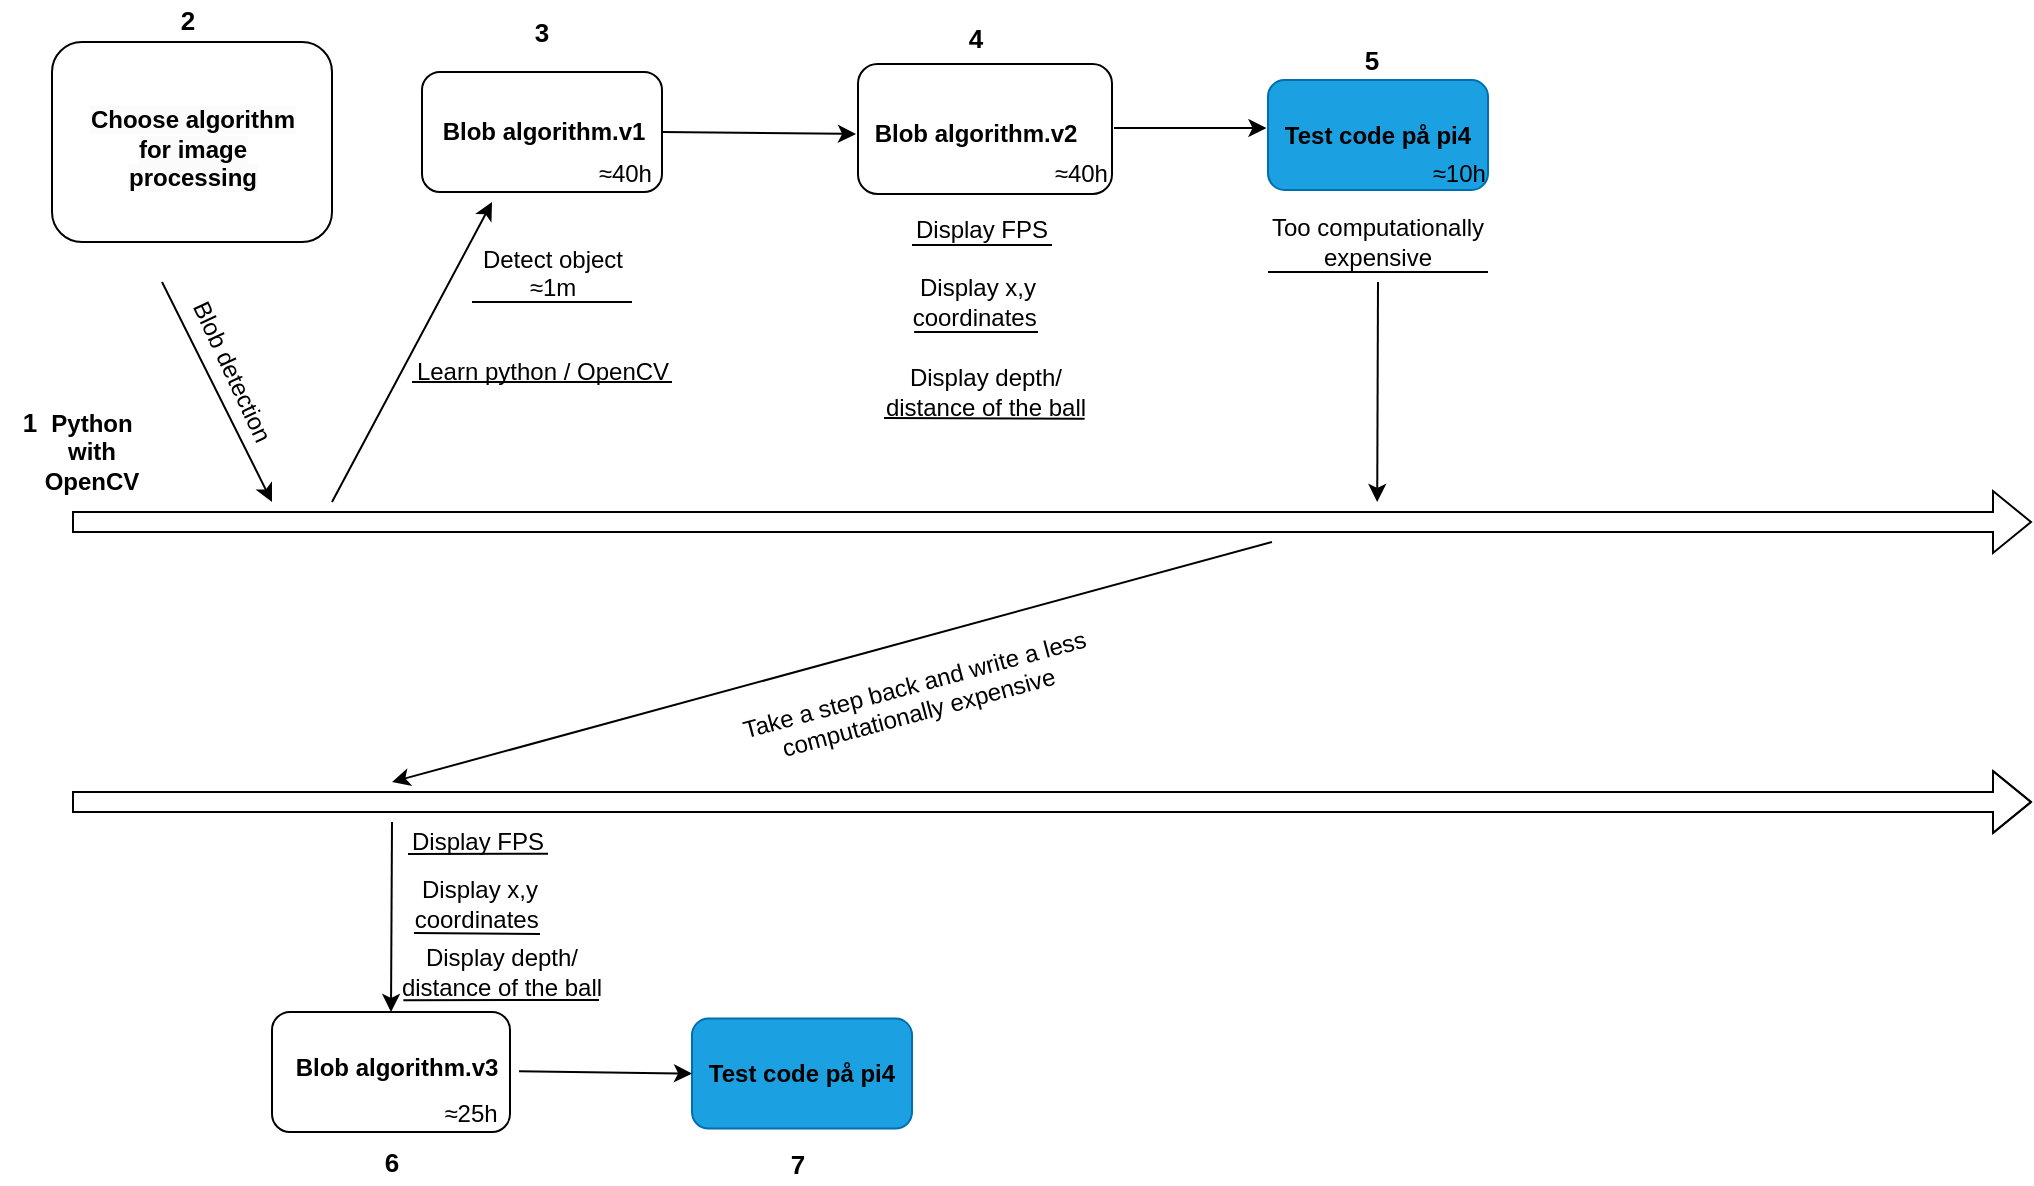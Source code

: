 <mxfile version="21.2.8" type="device">
  <diagram name="Page-1" id="YpWVVZihGrBSJXwOBpHP">
    <mxGraphModel dx="1110" dy="765" grid="1" gridSize="10" guides="1" tooltips="1" connect="1" arrows="1" fold="1" page="1" pageScale="1" pageWidth="827" pageHeight="1169" math="0" shadow="0">
      <root>
        <mxCell id="0" />
        <mxCell id="1" parent="0" />
        <mxCell id="uFAtMosG5yBuo42fv5vl-12" value="" style="shape=flexArrow;endArrow=classic;html=1;rounded=0;" parent="1" edge="1">
          <mxGeometry width="50" height="50" relative="1" as="geometry">
            <mxPoint x="40" y="270" as="sourcePoint" />
            <mxPoint x="1020" y="270" as="targetPoint" />
          </mxGeometry>
        </mxCell>
        <mxCell id="uFAtMosG5yBuo42fv5vl-15" value="" style="endArrow=classic;html=1;rounded=0;exitX=0.5;exitY=1;exitDx=0;exitDy=0;" parent="1" edge="1">
          <mxGeometry width="50" height="50" relative="1" as="geometry">
            <mxPoint x="85" y="150" as="sourcePoint" />
            <mxPoint x="140" y="260" as="targetPoint" />
          </mxGeometry>
        </mxCell>
        <mxCell id="uFAtMosG5yBuo42fv5vl-16" value="Blob detection" style="text;html=1;strokeColor=none;fillColor=none;align=center;verticalAlign=middle;whiteSpace=wrap;rounded=0;rotation=65;" parent="1" vertex="1">
          <mxGeometry x="70" y="180" width="100" height="30" as="geometry" />
        </mxCell>
        <mxCell id="uFAtMosG5yBuo42fv5vl-17" value="" style="rounded=1;whiteSpace=wrap;html=1;" parent="1" vertex="1">
          <mxGeometry x="433" y="41" width="127" height="65" as="geometry" />
        </mxCell>
        <mxCell id="uFAtMosG5yBuo42fv5vl-22" value="&lt;b&gt;Blob algorithm.v2&lt;/b&gt;" style="text;html=1;strokeColor=none;fillColor=none;align=center;verticalAlign=middle;whiteSpace=wrap;rounded=0;" parent="1" vertex="1">
          <mxGeometry x="432" y="46" width="120" height="60" as="geometry" />
        </mxCell>
        <mxCell id="uFAtMosG5yBuo42fv5vl-23" value="Display depth/ distance of the ball" style="text;html=1;strokeColor=none;fillColor=none;align=center;verticalAlign=middle;whiteSpace=wrap;rounded=0;" parent="1" vertex="1">
          <mxGeometry x="437" y="190" width="120" height="30" as="geometry" />
        </mxCell>
        <mxCell id="uFAtMosG5yBuo42fv5vl-24" value="Display x,y coordinates&amp;nbsp;" style="text;html=1;strokeColor=none;fillColor=none;align=center;verticalAlign=middle;whiteSpace=wrap;rounded=0;" parent="1" vertex="1">
          <mxGeometry x="453" y="145" width="80" height="30" as="geometry" />
        </mxCell>
        <mxCell id="uFAtMosG5yBuo42fv5vl-25" value="Display FPS" style="text;html=1;strokeColor=none;fillColor=none;align=center;verticalAlign=middle;whiteSpace=wrap;rounded=0;" parent="1" vertex="1">
          <mxGeometry x="460" y="109" width="70" height="30" as="geometry" />
        </mxCell>
        <mxCell id="uFAtMosG5yBuo42fv5vl-26" value="" style="endArrow=none;html=1;rounded=0;exitX=0;exitY=0.75;exitDx=0;exitDy=0;entryX=1;entryY=0.75;entryDx=0;entryDy=0;" parent="1" edge="1" target="uFAtMosG5yBuo42fv5vl-25" source="uFAtMosG5yBuo42fv5vl-25">
          <mxGeometry width="50" height="50" relative="1" as="geometry">
            <mxPoint x="460" y="134" as="sourcePoint" />
            <mxPoint x="530" y="134" as="targetPoint" />
          </mxGeometry>
        </mxCell>
        <mxCell id="uFAtMosG5yBuo42fv5vl-27" value="" style="endArrow=none;html=1;rounded=0;exitX=0.101;exitY=1.002;exitDx=0;exitDy=0;exitPerimeter=0;" parent="1" source="uFAtMosG5yBuo42fv5vl-24" edge="1">
          <mxGeometry width="50" height="50" relative="1" as="geometry">
            <mxPoint x="460" y="175" as="sourcePoint" />
            <mxPoint x="523" y="175" as="targetPoint" />
          </mxGeometry>
        </mxCell>
        <mxCell id="uFAtMosG5yBuo42fv5vl-28" value="" style="endArrow=none;html=1;rounded=0;entryX=0.911;entryY=0.945;entryDx=0;entryDy=0;entryPerimeter=0;" parent="1" target="uFAtMosG5yBuo42fv5vl-23" edge="1">
          <mxGeometry width="50" height="50" relative="1" as="geometry">
            <mxPoint x="446" y="218" as="sourcePoint" />
            <mxPoint x="537" y="220" as="targetPoint" />
          </mxGeometry>
        </mxCell>
        <mxCell id="uFAtMosG5yBuo42fv5vl-29" value="&lt;b&gt;Python with OpenCV&lt;/b&gt;" style="text;html=1;strokeColor=none;fillColor=none;align=center;verticalAlign=middle;whiteSpace=wrap;rounded=0;" parent="1" vertex="1">
          <mxGeometry x="20" y="220" width="60" height="30" as="geometry" />
        </mxCell>
        <mxCell id="uFAtMosG5yBuo42fv5vl-35" value="&amp;nbsp;≈40h" style="text;html=1;strokeColor=none;fillColor=none;align=center;verticalAlign=middle;whiteSpace=wrap;rounded=0;rotation=0;" parent="1" vertex="1">
          <mxGeometry x="533" y="86" width="20" height="20" as="geometry" />
        </mxCell>
        <mxCell id="uFAtMosG5yBuo42fv5vl-38" value="" style="rounded=1;whiteSpace=wrap;html=1;fillColor=#1ba1e2;fontColor=#ffffff;strokeColor=#006EAF;" parent="1" vertex="1">
          <mxGeometry x="638" y="49" width="110" height="55" as="geometry" />
        </mxCell>
        <mxCell id="uFAtMosG5yBuo42fv5vl-39" value="&lt;b&gt;Test code på pi4&lt;/b&gt;" style="text;html=1;strokeColor=none;fillColor=none;align=center;verticalAlign=middle;whiteSpace=wrap;rounded=0;" parent="1" vertex="1">
          <mxGeometry x="638" y="61.5" width="110" height="30" as="geometry" />
        </mxCell>
        <mxCell id="uFAtMosG5yBuo42fv5vl-42" value="&amp;nbsp;≈10h" style="text;html=1;strokeColor=none;fillColor=none;align=center;verticalAlign=middle;whiteSpace=wrap;rounded=0;rotation=0;" parent="1" vertex="1">
          <mxGeometry x="716" y="88.34" width="32" height="15" as="geometry" />
        </mxCell>
        <mxCell id="uFAtMosG5yBuo42fv5vl-43" value="Too computationally expensive" style="text;html=1;strokeColor=none;fillColor=none;align=center;verticalAlign=middle;whiteSpace=wrap;rounded=0;" parent="1" vertex="1">
          <mxGeometry x="638" y="115" width="110" height="30" as="geometry" />
        </mxCell>
        <mxCell id="uFAtMosG5yBuo42fv5vl-45" value="" style="shape=flexArrow;endArrow=classic;html=1;rounded=0;" parent="1" edge="1">
          <mxGeometry width="50" height="50" relative="1" as="geometry">
            <mxPoint x="40" y="410" as="sourcePoint" />
            <mxPoint x="1020" y="410" as="targetPoint" />
            <Array as="points">
              <mxPoint x="130" y="410" />
            </Array>
          </mxGeometry>
        </mxCell>
        <mxCell id="uFAtMosG5yBuo42fv5vl-46" value="" style="endArrow=classic;html=1;rounded=0;" parent="1" edge="1">
          <mxGeometry width="50" height="50" relative="1" as="geometry">
            <mxPoint x="640" y="280" as="sourcePoint" />
            <mxPoint x="200" y="400" as="targetPoint" />
          </mxGeometry>
        </mxCell>
        <mxCell id="uFAtMosG5yBuo42fv5vl-47" value="Take a step back and write a&amp;nbsp;less computationally expensive&amp;nbsp;&lt;br&gt;&amp;nbsp;" style="text;html=1;strokeColor=none;fillColor=none;align=center;verticalAlign=middle;whiteSpace=wrap;rounded=0;rotation=-15;" parent="1" vertex="1">
          <mxGeometry x="360" y="320" width="210" height="90" as="geometry" />
        </mxCell>
        <mxCell id="uFAtMosG5yBuo42fv5vl-48" value="" style="rounded=1;whiteSpace=wrap;html=1;" parent="1" vertex="1">
          <mxGeometry x="140" y="515" width="119" height="60" as="geometry" />
        </mxCell>
        <mxCell id="uFAtMosG5yBuo42fv5vl-49" value="&lt;b&gt;Blob algorithm.v3&lt;/b&gt;" style="text;html=1;strokeColor=none;fillColor=none;align=center;verticalAlign=middle;whiteSpace=wrap;rounded=0;" parent="1" vertex="1">
          <mxGeometry x="145" y="527.78" width="115" height="30" as="geometry" />
        </mxCell>
        <mxCell id="uFAtMosG5yBuo42fv5vl-50" value="" style="endArrow=classic;html=1;rounded=0;entryX=0.5;entryY=0;entryDx=0;entryDy=0;" parent="1" target="uFAtMosG5yBuo42fv5vl-48" edge="1">
          <mxGeometry width="50" height="50" relative="1" as="geometry">
            <mxPoint x="200" y="420" as="sourcePoint" />
            <mxPoint x="200" y="480" as="targetPoint" />
            <Array as="points" />
          </mxGeometry>
        </mxCell>
        <mxCell id="uFAtMosG5yBuo42fv5vl-53" value="Display depth/ distance of the ball" style="text;html=1;strokeColor=none;fillColor=none;align=center;verticalAlign=middle;whiteSpace=wrap;rounded=0;" parent="1" vertex="1">
          <mxGeometry x="195" y="480" width="120" height="30" as="geometry" />
        </mxCell>
        <mxCell id="uFAtMosG5yBuo42fv5vl-54" value="Display x,y coordinates&amp;nbsp;" style="text;html=1;strokeColor=none;fillColor=none;align=center;verticalAlign=middle;whiteSpace=wrap;rounded=0;" parent="1" vertex="1">
          <mxGeometry x="204" y="446" width="80" height="30" as="geometry" />
        </mxCell>
        <mxCell id="uFAtMosG5yBuo42fv5vl-55" value="" style="endArrow=none;html=1;rounded=0;exitX=0.087;exitY=0.985;exitDx=0;exitDy=0;exitPerimeter=0;" parent="1" source="uFAtMosG5yBuo42fv5vl-54" edge="1">
          <mxGeometry width="50" height="50" relative="1" as="geometry">
            <mxPoint x="223" y="512" as="sourcePoint" />
            <mxPoint x="274" y="476" as="targetPoint" />
          </mxGeometry>
        </mxCell>
        <mxCell id="uFAtMosG5yBuo42fv5vl-56" value="" style="endArrow=none;html=1;rounded=0;exitX=0.089;exitY=0.971;exitDx=0;exitDy=0;exitPerimeter=0;entryX=0.904;entryY=0.965;entryDx=0;entryDy=0;entryPerimeter=0;" parent="1" source="uFAtMosG5yBuo42fv5vl-53" edge="1" target="uFAtMosG5yBuo42fv5vl-53">
          <mxGeometry width="50" height="50" relative="1" as="geometry">
            <mxPoint x="263" y="550" as="sourcePoint" />
            <mxPoint x="333" y="540" as="targetPoint" />
          </mxGeometry>
        </mxCell>
        <mxCell id="uFAtMosG5yBuo42fv5vl-57" value="Display FPS" style="text;html=1;strokeColor=none;fillColor=none;align=center;verticalAlign=middle;whiteSpace=wrap;rounded=0;" parent="1" vertex="1">
          <mxGeometry x="208" y="415" width="70" height="30" as="geometry" />
        </mxCell>
        <mxCell id="uFAtMosG5yBuo42fv5vl-58" value="" style="endArrow=none;html=1;rounded=0;entryX=1;entryY=1;entryDx=0;entryDy=0;" parent="1" edge="1">
          <mxGeometry width="50" height="50" relative="1" as="geometry">
            <mxPoint x="208" y="436" as="sourcePoint" />
            <mxPoint x="278" y="435.84" as="targetPoint" />
          </mxGeometry>
        </mxCell>
        <mxCell id="uFAtMosG5yBuo42fv5vl-59" value="≈25h" style="text;html=1;strokeColor=none;fillColor=none;align=center;verticalAlign=middle;whiteSpace=wrap;rounded=0;rotation=0;" parent="1" vertex="1">
          <mxGeometry x="217.5" y="557.78" width="42.5" height="17.22" as="geometry" />
        </mxCell>
        <mxCell id="uFAtMosG5yBuo42fv5vl-61" value="" style="rounded=1;whiteSpace=wrap;html=1;" parent="1" vertex="1">
          <mxGeometry x="30" y="30" width="140" height="100" as="geometry" />
        </mxCell>
        <mxCell id="uFAtMosG5yBuo42fv5vl-62" value="&lt;br&gt;&lt;b&gt;&lt;span style=&quot;color: rgb(0, 0, 0); font-family: Helvetica; font-size: 12px; font-style: normal; font-variant-ligatures: normal; font-variant-caps: normal; letter-spacing: normal; orphans: 2; text-align: center; text-indent: 0px; text-transform: none; widows: 2; word-spacing: 0px; -webkit-text-stroke-width: 0px; background-color: rgb(251, 251, 251); text-decoration-thickness: initial; text-decoration-style: initial; text-decoration-color: initial; float: none; display: inline !important;&quot;&gt;Choose algorithm for image processing&lt;/span&gt;&lt;br&gt;&lt;/b&gt;" style="text;html=1;strokeColor=none;fillColor=none;align=center;verticalAlign=middle;whiteSpace=wrap;rounded=0;" parent="1" vertex="1">
          <mxGeometry x="42.5" y="61" width="115" height="30" as="geometry" />
        </mxCell>
        <mxCell id="uFAtMosG5yBuo42fv5vl-67" style="edgeStyle=orthogonalEdgeStyle;rounded=0;orthogonalLoop=1;jettySize=auto;html=1;exitX=0.5;exitY=0;exitDx=0;exitDy=0;" parent="1" source="uFAtMosG5yBuo42fv5vl-64" edge="1">
          <mxGeometry relative="1" as="geometry">
            <mxPoint x="404.739" y="517.997" as="targetPoint" />
          </mxGeometry>
        </mxCell>
        <mxCell id="uFAtMosG5yBuo42fv5vl-64" value="" style="rounded=1;whiteSpace=wrap;html=1;fillColor=#1ba1e2;fontColor=#ffffff;strokeColor=#006EAF;" parent="1" vertex="1">
          <mxGeometry x="350" y="518.28" width="110" height="55" as="geometry" />
        </mxCell>
        <mxCell id="uFAtMosG5yBuo42fv5vl-65" value="&lt;b&gt;Test code på pi4&lt;/b&gt;" style="text;html=1;strokeColor=none;fillColor=none;align=center;verticalAlign=middle;whiteSpace=wrap;rounded=0;" parent="1" vertex="1">
          <mxGeometry x="350" y="530.78" width="110" height="30" as="geometry" />
        </mxCell>
        <mxCell id="gAaBRrjh9Kp5CMRJKEtw-1" value="&lt;b&gt;&lt;font style=&quot;font-size: 13px;&quot;&gt;1&lt;/font&gt;&lt;/b&gt;" style="text;html=1;strokeColor=none;fillColor=none;align=center;verticalAlign=middle;whiteSpace=wrap;rounded=0;" parent="1" vertex="1">
          <mxGeometry x="4" y="210" width="30" height="20" as="geometry" />
        </mxCell>
        <mxCell id="gAaBRrjh9Kp5CMRJKEtw-2" value="&lt;b&gt;&lt;font style=&quot;font-size: 13px;&quot;&gt;2&lt;/font&gt;&lt;/b&gt;" style="text;html=1;strokeColor=none;fillColor=none;align=center;verticalAlign=middle;whiteSpace=wrap;rounded=0;" parent="1" vertex="1">
          <mxGeometry x="83" y="9" width="30" height="20" as="geometry" />
        </mxCell>
        <mxCell id="gAaBRrjh9Kp5CMRJKEtw-3" value="&lt;b&gt;&lt;font style=&quot;font-size: 13px;&quot;&gt;3&lt;/font&gt;&lt;/b&gt;" style="text;html=1;strokeColor=none;fillColor=none;align=center;verticalAlign=middle;whiteSpace=wrap;rounded=0;" parent="1" vertex="1">
          <mxGeometry x="260" y="15" width="30" height="20" as="geometry" />
        </mxCell>
        <mxCell id="gAaBRrjh9Kp5CMRJKEtw-4" value="&lt;b&gt;&lt;font style=&quot;font-size: 13px;&quot;&gt;5&lt;/font&gt;&lt;/b&gt;" style="text;html=1;strokeColor=none;fillColor=none;align=center;verticalAlign=middle;whiteSpace=wrap;rounded=0;" parent="1" vertex="1">
          <mxGeometry x="675" y="29" width="30" height="20" as="geometry" />
        </mxCell>
        <mxCell id="gAaBRrjh9Kp5CMRJKEtw-5" value="&lt;b&gt;&lt;font style=&quot;font-size: 13px;&quot;&gt;6&lt;/font&gt;&lt;/b&gt;" style="text;html=1;strokeColor=none;fillColor=none;align=center;verticalAlign=middle;whiteSpace=wrap;rounded=0;" parent="1" vertex="1">
          <mxGeometry x="184.5" y="580.28" width="30" height="20" as="geometry" />
        </mxCell>
        <mxCell id="gAaBRrjh9Kp5CMRJKEtw-6" value="&lt;b&gt;&lt;font style=&quot;font-size: 13px;&quot;&gt;7&lt;/font&gt;&lt;/b&gt;" style="text;html=1;strokeColor=none;fillColor=none;align=center;verticalAlign=middle;whiteSpace=wrap;rounded=0;" parent="1" vertex="1">
          <mxGeometry x="388" y="580.78" width="30" height="20" as="geometry" />
        </mxCell>
        <mxCell id="gAaBRrjh9Kp5CMRJKEtw-10" value="&lt;b&gt;&lt;font style=&quot;font-size: 13px;&quot;&gt;4&lt;/font&gt;&lt;/b&gt;" style="text;html=1;strokeColor=none;fillColor=none;align=center;verticalAlign=middle;whiteSpace=wrap;rounded=0;" parent="1" vertex="1">
          <mxGeometry x="477" y="18" width="30" height="20" as="geometry" />
        </mxCell>
        <mxCell id="EbJVGA68E-LRwI5Z2B4P-4" value="" style="rounded=1;whiteSpace=wrap;html=1;" vertex="1" parent="1">
          <mxGeometry x="215" y="45" width="120" height="60" as="geometry" />
        </mxCell>
        <mxCell id="EbJVGA68E-LRwI5Z2B4P-5" value="&lt;b&gt;Blob algorithm.v1&lt;/b&gt;" style="text;html=1;strokeColor=none;fillColor=none;align=center;verticalAlign=middle;whiteSpace=wrap;rounded=0;" vertex="1" parent="1">
          <mxGeometry x="222" y="60" width="108" height="30" as="geometry" />
        </mxCell>
        <mxCell id="EbJVGA68E-LRwI5Z2B4P-6" value="" style="endArrow=classic;html=1;rounded=0;" edge="1" parent="1">
          <mxGeometry width="50" height="50" relative="1" as="geometry">
            <mxPoint x="170" y="260" as="sourcePoint" />
            <mxPoint x="250" y="110" as="targetPoint" />
            <Array as="points" />
          </mxGeometry>
        </mxCell>
        <mxCell id="EbJVGA68E-LRwI5Z2B4P-8" value="&amp;nbsp;≈40h" style="text;html=1;strokeColor=none;fillColor=none;align=center;verticalAlign=middle;whiteSpace=wrap;rounded=0;rotation=0;" vertex="1" parent="1">
          <mxGeometry x="301" y="86" width="27.8" height="19.69" as="geometry" />
        </mxCell>
        <mxCell id="EbJVGA68E-LRwI5Z2B4P-10" value="Detect object ≈1m&lt;br&gt;&amp;nbsp;" style="text;html=1;strokeColor=none;fillColor=none;align=center;verticalAlign=middle;whiteSpace=wrap;rounded=0;" vertex="1" parent="1">
          <mxGeometry x="241" y="137.5" width="79" height="30" as="geometry" />
        </mxCell>
        <mxCell id="EbJVGA68E-LRwI5Z2B4P-11" value="Learn python / OpenCV" style="text;html=1;strokeColor=none;fillColor=none;align=center;verticalAlign=middle;whiteSpace=wrap;rounded=0;" vertex="1" parent="1">
          <mxGeometry x="210.5" y="180" width="129" height="30" as="geometry" />
        </mxCell>
        <mxCell id="EbJVGA68E-LRwI5Z2B4P-14" value="" style="endArrow=classic;html=1;rounded=0;exitX=1;exitY=0.5;exitDx=0;exitDy=0;entryX=0;entryY=0.5;entryDx=0;entryDy=0;" edge="1" parent="1" source="EbJVGA68E-LRwI5Z2B4P-4" target="uFAtMosG5yBuo42fv5vl-22">
          <mxGeometry width="50" height="50" relative="1" as="geometry">
            <mxPoint x="510" y="290" as="sourcePoint" />
            <mxPoint x="490" y="75" as="targetPoint" />
          </mxGeometry>
        </mxCell>
        <mxCell id="EbJVGA68E-LRwI5Z2B4P-17" value="" style="endArrow=classic;html=1;rounded=0;entryX=-0.007;entryY=0.384;entryDx=0;entryDy=0;entryPerimeter=0;" edge="1" parent="1" target="uFAtMosG5yBuo42fv5vl-39">
          <mxGeometry width="50" height="50" relative="1" as="geometry">
            <mxPoint x="561" y="73" as="sourcePoint" />
            <mxPoint x="638" y="74" as="targetPoint" />
          </mxGeometry>
        </mxCell>
        <mxCell id="EbJVGA68E-LRwI5Z2B4P-18" value="" style="endArrow=none;html=1;rounded=0;" edge="1" parent="1">
          <mxGeometry width="50" height="50" relative="1" as="geometry">
            <mxPoint x="210" y="200" as="sourcePoint" />
            <mxPoint x="340" y="200" as="targetPoint" />
          </mxGeometry>
        </mxCell>
        <mxCell id="EbJVGA68E-LRwI5Z2B4P-19" value="" style="endArrow=none;html=1;rounded=0;entryX=1;entryY=0.75;entryDx=0;entryDy=0;" edge="1" parent="1" target="EbJVGA68E-LRwI5Z2B4P-10">
          <mxGeometry width="50" height="50" relative="1" as="geometry">
            <mxPoint x="240" y="160" as="sourcePoint" />
            <mxPoint x="470" y="180" as="targetPoint" />
          </mxGeometry>
        </mxCell>
        <mxCell id="EbJVGA68E-LRwI5Z2B4P-20" value="" style="endArrow=classic;html=1;rounded=0;entryX=0.5;entryY=0;entryDx=0;entryDy=0;" edge="1" parent="1">
          <mxGeometry width="50" height="50" relative="1" as="geometry">
            <mxPoint x="693" y="150" as="sourcePoint" />
            <mxPoint x="692.6" y="260" as="targetPoint" />
            <Array as="points" />
          </mxGeometry>
        </mxCell>
        <mxCell id="EbJVGA68E-LRwI5Z2B4P-21" value="" style="endArrow=none;html=1;rounded=0;exitX=0;exitY=1;exitDx=0;exitDy=0;entryX=1;entryY=1;entryDx=0;entryDy=0;" edge="1" parent="1" source="uFAtMosG5yBuo42fv5vl-43" target="uFAtMosG5yBuo42fv5vl-43">
          <mxGeometry width="50" height="50" relative="1" as="geometry">
            <mxPoint x="420" y="320" as="sourcePoint" />
            <mxPoint x="470" y="270" as="targetPoint" />
          </mxGeometry>
        </mxCell>
        <mxCell id="EbJVGA68E-LRwI5Z2B4P-24" value="" style="endArrow=classic;html=1;rounded=0;entryX=0;entryY=0.5;entryDx=0;entryDy=0;" edge="1" parent="1" target="uFAtMosG5yBuo42fv5vl-65">
          <mxGeometry width="50" height="50" relative="1" as="geometry">
            <mxPoint x="263.5" y="544.6" as="sourcePoint" />
            <mxPoint x="339.5" y="544.6" as="targetPoint" />
          </mxGeometry>
        </mxCell>
      </root>
    </mxGraphModel>
  </diagram>
</mxfile>
